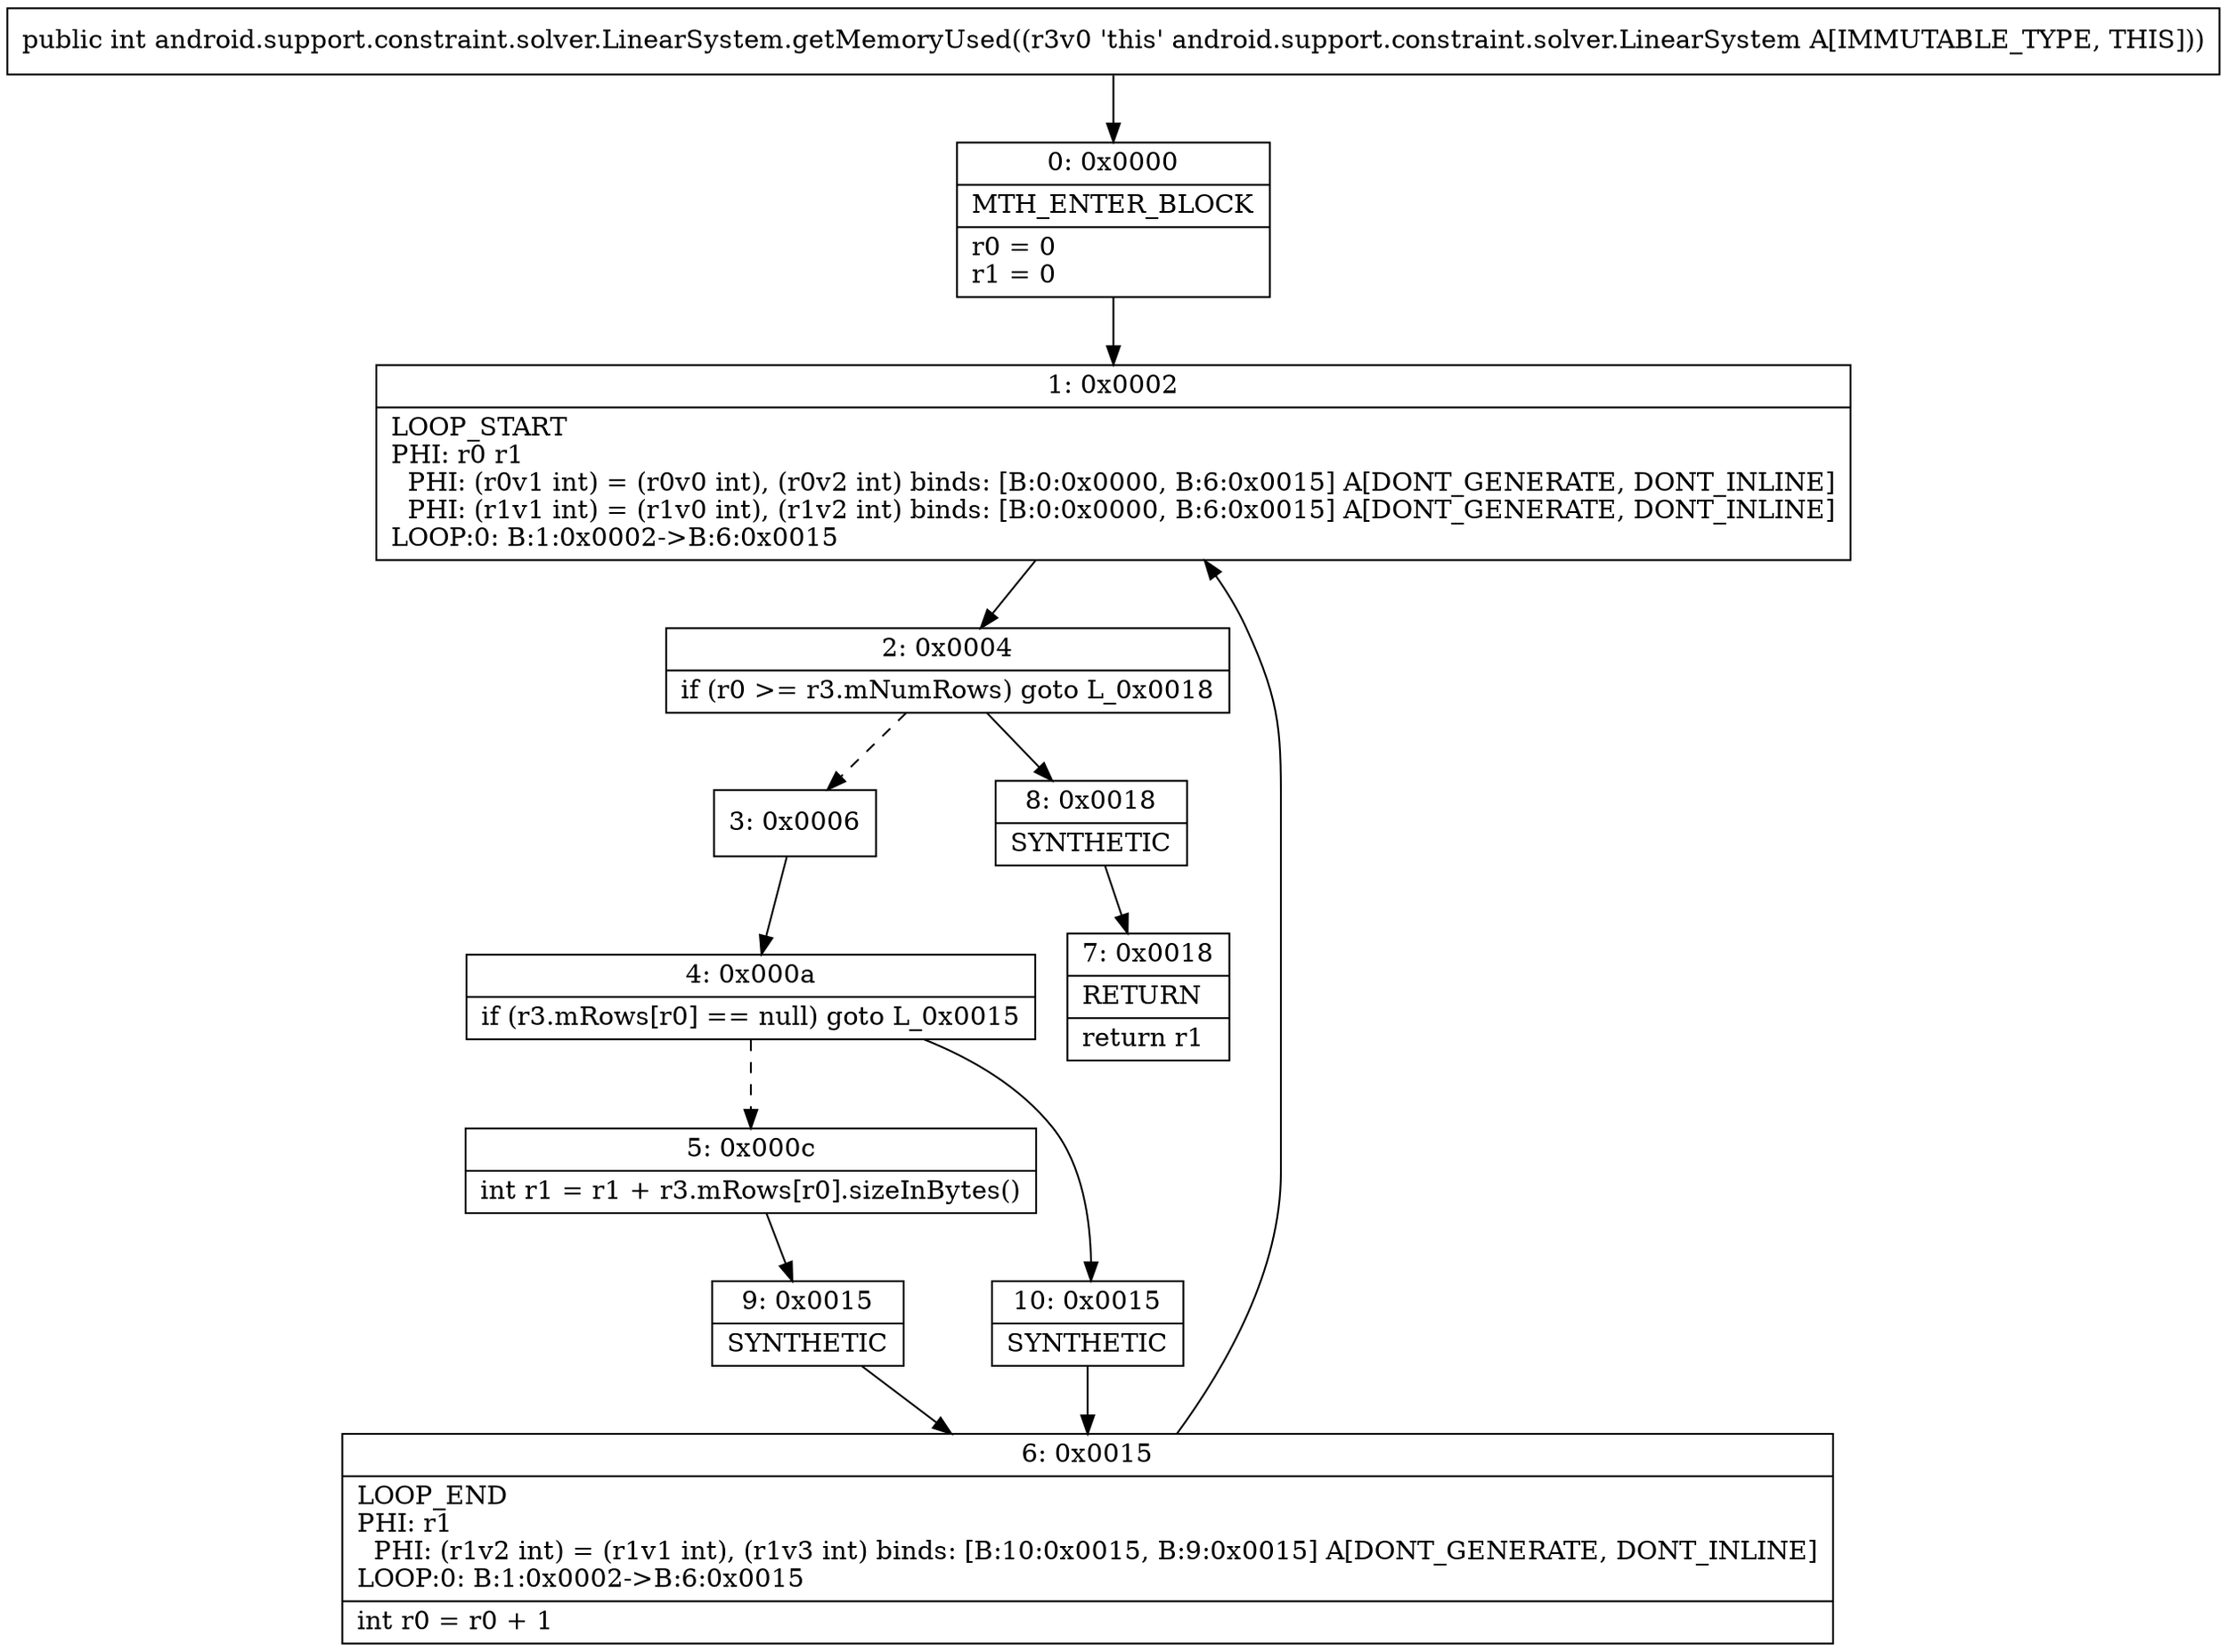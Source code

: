 digraph "CFG forandroid.support.constraint.solver.LinearSystem.getMemoryUsed()I" {
Node_0 [shape=record,label="{0\:\ 0x0000|MTH_ENTER_BLOCK\l|r0 = 0\lr1 = 0\l}"];
Node_1 [shape=record,label="{1\:\ 0x0002|LOOP_START\lPHI: r0 r1 \l  PHI: (r0v1 int) = (r0v0 int), (r0v2 int) binds: [B:0:0x0000, B:6:0x0015] A[DONT_GENERATE, DONT_INLINE]\l  PHI: (r1v1 int) = (r1v0 int), (r1v2 int) binds: [B:0:0x0000, B:6:0x0015] A[DONT_GENERATE, DONT_INLINE]\lLOOP:0: B:1:0x0002\-\>B:6:0x0015\l}"];
Node_2 [shape=record,label="{2\:\ 0x0004|if (r0 \>= r3.mNumRows) goto L_0x0018\l}"];
Node_3 [shape=record,label="{3\:\ 0x0006}"];
Node_4 [shape=record,label="{4\:\ 0x000a|if (r3.mRows[r0] == null) goto L_0x0015\l}"];
Node_5 [shape=record,label="{5\:\ 0x000c|int r1 = r1 + r3.mRows[r0].sizeInBytes()\l}"];
Node_6 [shape=record,label="{6\:\ 0x0015|LOOP_END\lPHI: r1 \l  PHI: (r1v2 int) = (r1v1 int), (r1v3 int) binds: [B:10:0x0015, B:9:0x0015] A[DONT_GENERATE, DONT_INLINE]\lLOOP:0: B:1:0x0002\-\>B:6:0x0015\l|int r0 = r0 + 1\l}"];
Node_7 [shape=record,label="{7\:\ 0x0018|RETURN\l|return r1\l}"];
Node_8 [shape=record,label="{8\:\ 0x0018|SYNTHETIC\l}"];
Node_9 [shape=record,label="{9\:\ 0x0015|SYNTHETIC\l}"];
Node_10 [shape=record,label="{10\:\ 0x0015|SYNTHETIC\l}"];
MethodNode[shape=record,label="{public int android.support.constraint.solver.LinearSystem.getMemoryUsed((r3v0 'this' android.support.constraint.solver.LinearSystem A[IMMUTABLE_TYPE, THIS])) }"];
MethodNode -> Node_0;
Node_0 -> Node_1;
Node_1 -> Node_2;
Node_2 -> Node_3[style=dashed];
Node_2 -> Node_8;
Node_3 -> Node_4;
Node_4 -> Node_5[style=dashed];
Node_4 -> Node_10;
Node_5 -> Node_9;
Node_6 -> Node_1;
Node_8 -> Node_7;
Node_9 -> Node_6;
Node_10 -> Node_6;
}

